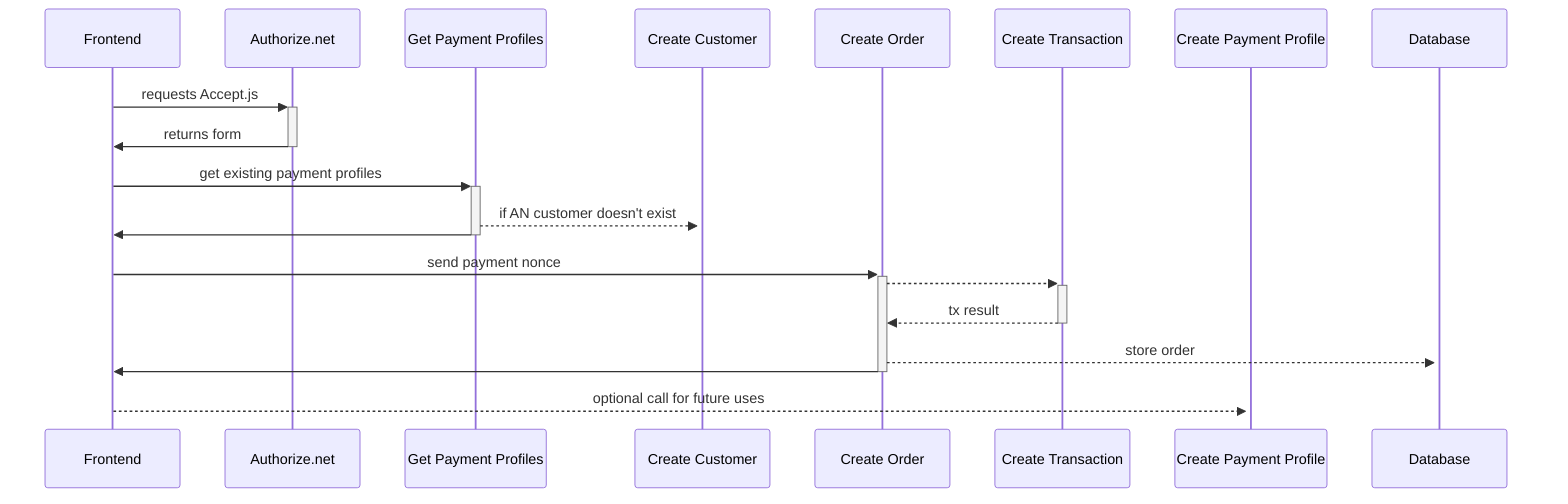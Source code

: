 sequenceDiagram
    participant FE as Frontend
    participant AN as Authorize.net
    participant GetPaymentProfiles as Get Payment Profiles
    participant CreateCustomer as Create Customer
    participant CreateOrder as Create Order
    participant CreateTransaction as Create Transaction
    participant CreatePaymentProfile as Create Payment Profile 
    participant DB as Database

  FE ->>+ AN: requests Accept.js
  AN ->>- FE: returns form 
  FE ->>+ GetPaymentProfiles: get existing payment profiles 
  GetPaymentProfiles -->>+ CreateCustomer: if AN customer doesn't exist
  GetPaymentProfiles ->>- FE:  
  FE ->>+ CreateOrder: send payment nonce
  CreateOrder -->>+ CreateTransaction: 
  CreateTransaction -->>- CreateOrder: tx result
  CreateOrder -->>+ DB: store order
  CreateOrder ->>- FE: 
  FE -->>+ CreatePaymentProfile: optional call for future uses